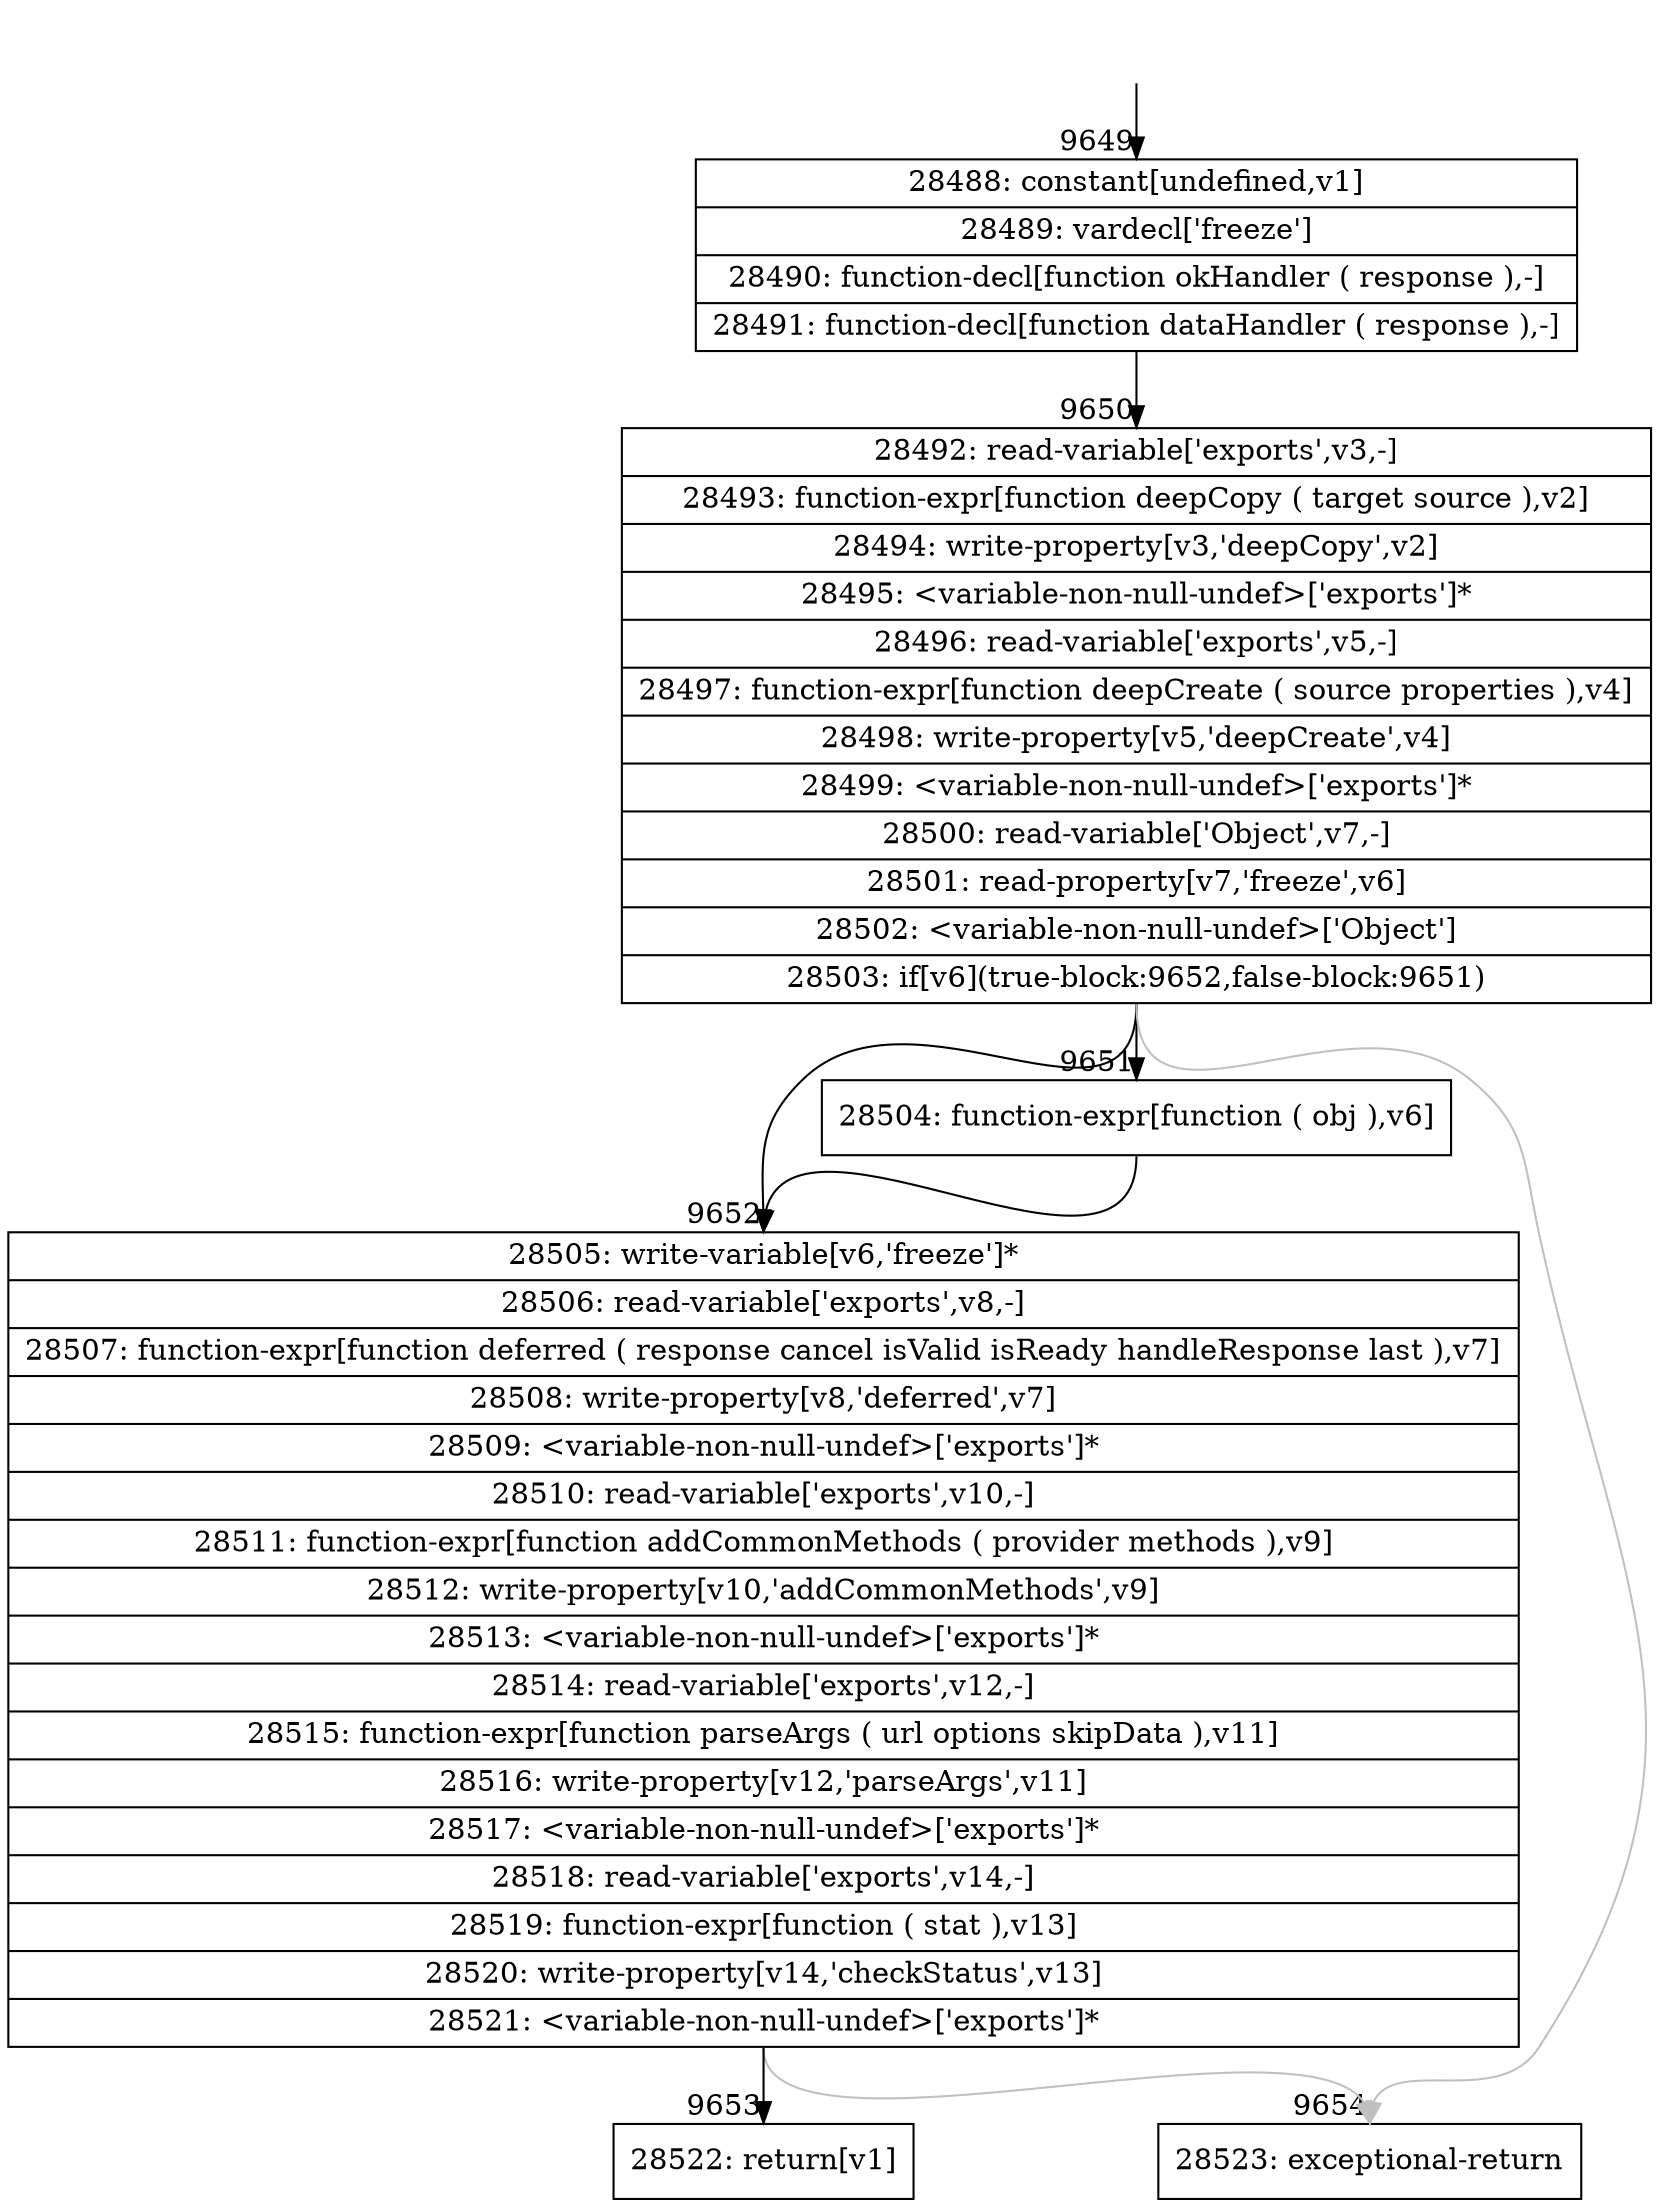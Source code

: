 digraph {
rankdir="TD"
BB_entry650[shape=none,label=""];
BB_entry650 -> BB9649 [tailport=s, headport=n, headlabel="    9649"]
BB9649 [shape=record label="{28488: constant[undefined,v1]|28489: vardecl['freeze']|28490: function-decl[function okHandler ( response ),-]|28491: function-decl[function dataHandler ( response ),-]}" ] 
BB9649 -> BB9650 [tailport=s, headport=n, headlabel="      9650"]
BB9650 [shape=record label="{28492: read-variable['exports',v3,-]|28493: function-expr[function deepCopy ( target source ),v2]|28494: write-property[v3,'deepCopy',v2]|28495: \<variable-non-null-undef\>['exports']*|28496: read-variable['exports',v5,-]|28497: function-expr[function deepCreate ( source properties ),v4]|28498: write-property[v5,'deepCreate',v4]|28499: \<variable-non-null-undef\>['exports']*|28500: read-variable['Object',v7,-]|28501: read-property[v7,'freeze',v6]|28502: \<variable-non-null-undef\>['Object']|28503: if[v6](true-block:9652,false-block:9651)}" ] 
BB9650 -> BB9652 [tailport=s, headport=n, headlabel="      9652"]
BB9650 -> BB9651 [tailport=s, headport=n, headlabel="      9651"]
BB9650 -> BB9654 [tailport=s, headport=n, color=gray, headlabel="      9654"]
BB9651 [shape=record label="{28504: function-expr[function ( obj ),v6]}" ] 
BB9651 -> BB9652 [tailport=s, headport=n]
BB9652 [shape=record label="{28505: write-variable[v6,'freeze']*|28506: read-variable['exports',v8,-]|28507: function-expr[function deferred ( response cancel isValid isReady handleResponse last ),v7]|28508: write-property[v8,'deferred',v7]|28509: \<variable-non-null-undef\>['exports']*|28510: read-variable['exports',v10,-]|28511: function-expr[function addCommonMethods ( provider methods ),v9]|28512: write-property[v10,'addCommonMethods',v9]|28513: \<variable-non-null-undef\>['exports']*|28514: read-variable['exports',v12,-]|28515: function-expr[function parseArgs ( url options skipData ),v11]|28516: write-property[v12,'parseArgs',v11]|28517: \<variable-non-null-undef\>['exports']*|28518: read-variable['exports',v14,-]|28519: function-expr[function ( stat ),v13]|28520: write-property[v14,'checkStatus',v13]|28521: \<variable-non-null-undef\>['exports']*}" ] 
BB9652 -> BB9653 [tailport=s, headport=n, headlabel="      9653"]
BB9652 -> BB9654 [tailport=s, headport=n, color=gray]
BB9653 [shape=record label="{28522: return[v1]}" ] 
BB9654 [shape=record label="{28523: exceptional-return}" ] 
//#$~ 13375
}
